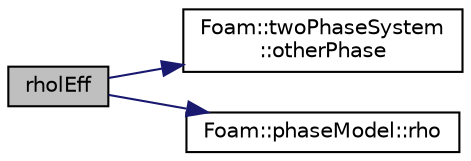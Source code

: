 digraph "rholEff"
{
  bgcolor="transparent";
  edge [fontname="Helvetica",fontsize="10",labelfontname="Helvetica",labelfontsize="10"];
  node [fontname="Helvetica",fontsize="10",shape=record];
  rankdir="LR";
  Node1 [label="rholEff",height=0.2,width=0.4,color="black", fillcolor="grey75", style="filled", fontcolor="black"];
  Node1 -> Node2 [color="midnightblue",fontsize="10",style="solid",fontname="Helvetica"];
  Node2 [label="Foam::twoPhaseSystem\l::otherPhase",height=0.2,width=0.4,color="black",URL="$a02788.html#a7a66222af4865209cd410d77cd196fe6",tooltip="Constant access the phase not given as an argument. "];
  Node1 -> Node3 [color="midnightblue",fontsize="10",style="solid",fontname="Helvetica"];
  Node3 [label="Foam::phaseModel::rho",height=0.2,width=0.4,color="black",URL="$a01878.html#ad455023e86cabbbf5ee079852987d8f2"];
}
